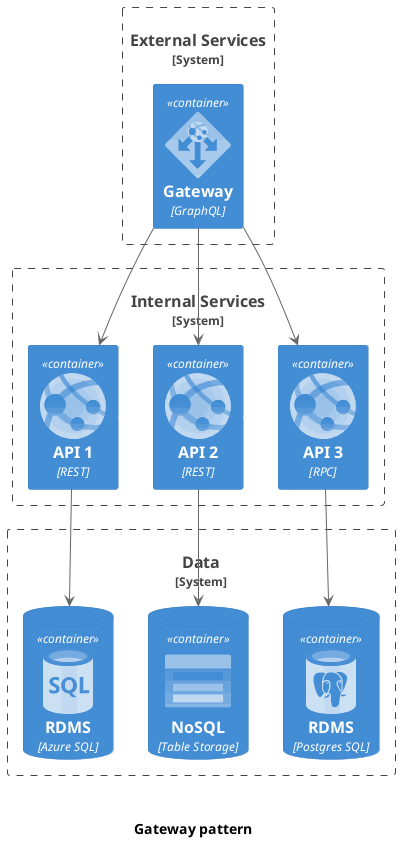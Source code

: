 @startuml
!include <azure/AzureCommon>
!include <azure/Web/AzureWebApp>
!include <azure/Databases/AzureSqlDatabase>
!include <azure/Databases/AzureDatabaseForPostgreSQL>
!include <azure/Storage/AzureQueueStorage>
!include <azure/Storage/AzureStorage>
!include <azure/Networking/AzureApplicationGateway>
!include <C4/C4_Container>

caption \n\n<b>Gateway pattern

System_Boundary(ext, "External Services") {
 Container(gql, "Gateway", "GraphQL", $descr="", $sprite="AzureApplicationGateway")
}
System_Boundary(int, "Internal Services") {
 Container(api1, "API 1", "REST", $descr="", $sprite="AzureWebApp")
 Container(api2, "API 2", "REST", $descr="", $sprite="AzureWebApp")
 Container(api3, "API 3", "RPC", $descr="", $sprite="AzureWebApp")
}
System_Boundary(data, "Data") {
 ContainerDb(db1, "RDMS", "Azure SQL", $sprite="AzureSqlDatabase") 
 ContainerDb(db2, "NoSQL", "Table Storage", $sprite="AzureStorage") 
 ContainerDb(db3, "RDMS", "Postgres SQL", $sprite="AzureDatabaseForPostgreSQL")  
}
gql --> api1
gql --> api2
gql --> api3

api1 -[#hidden] api2
api2 -[#hidden] api3

api1 --> db1
api2 --> db2
api3 --> db3

@enduml
